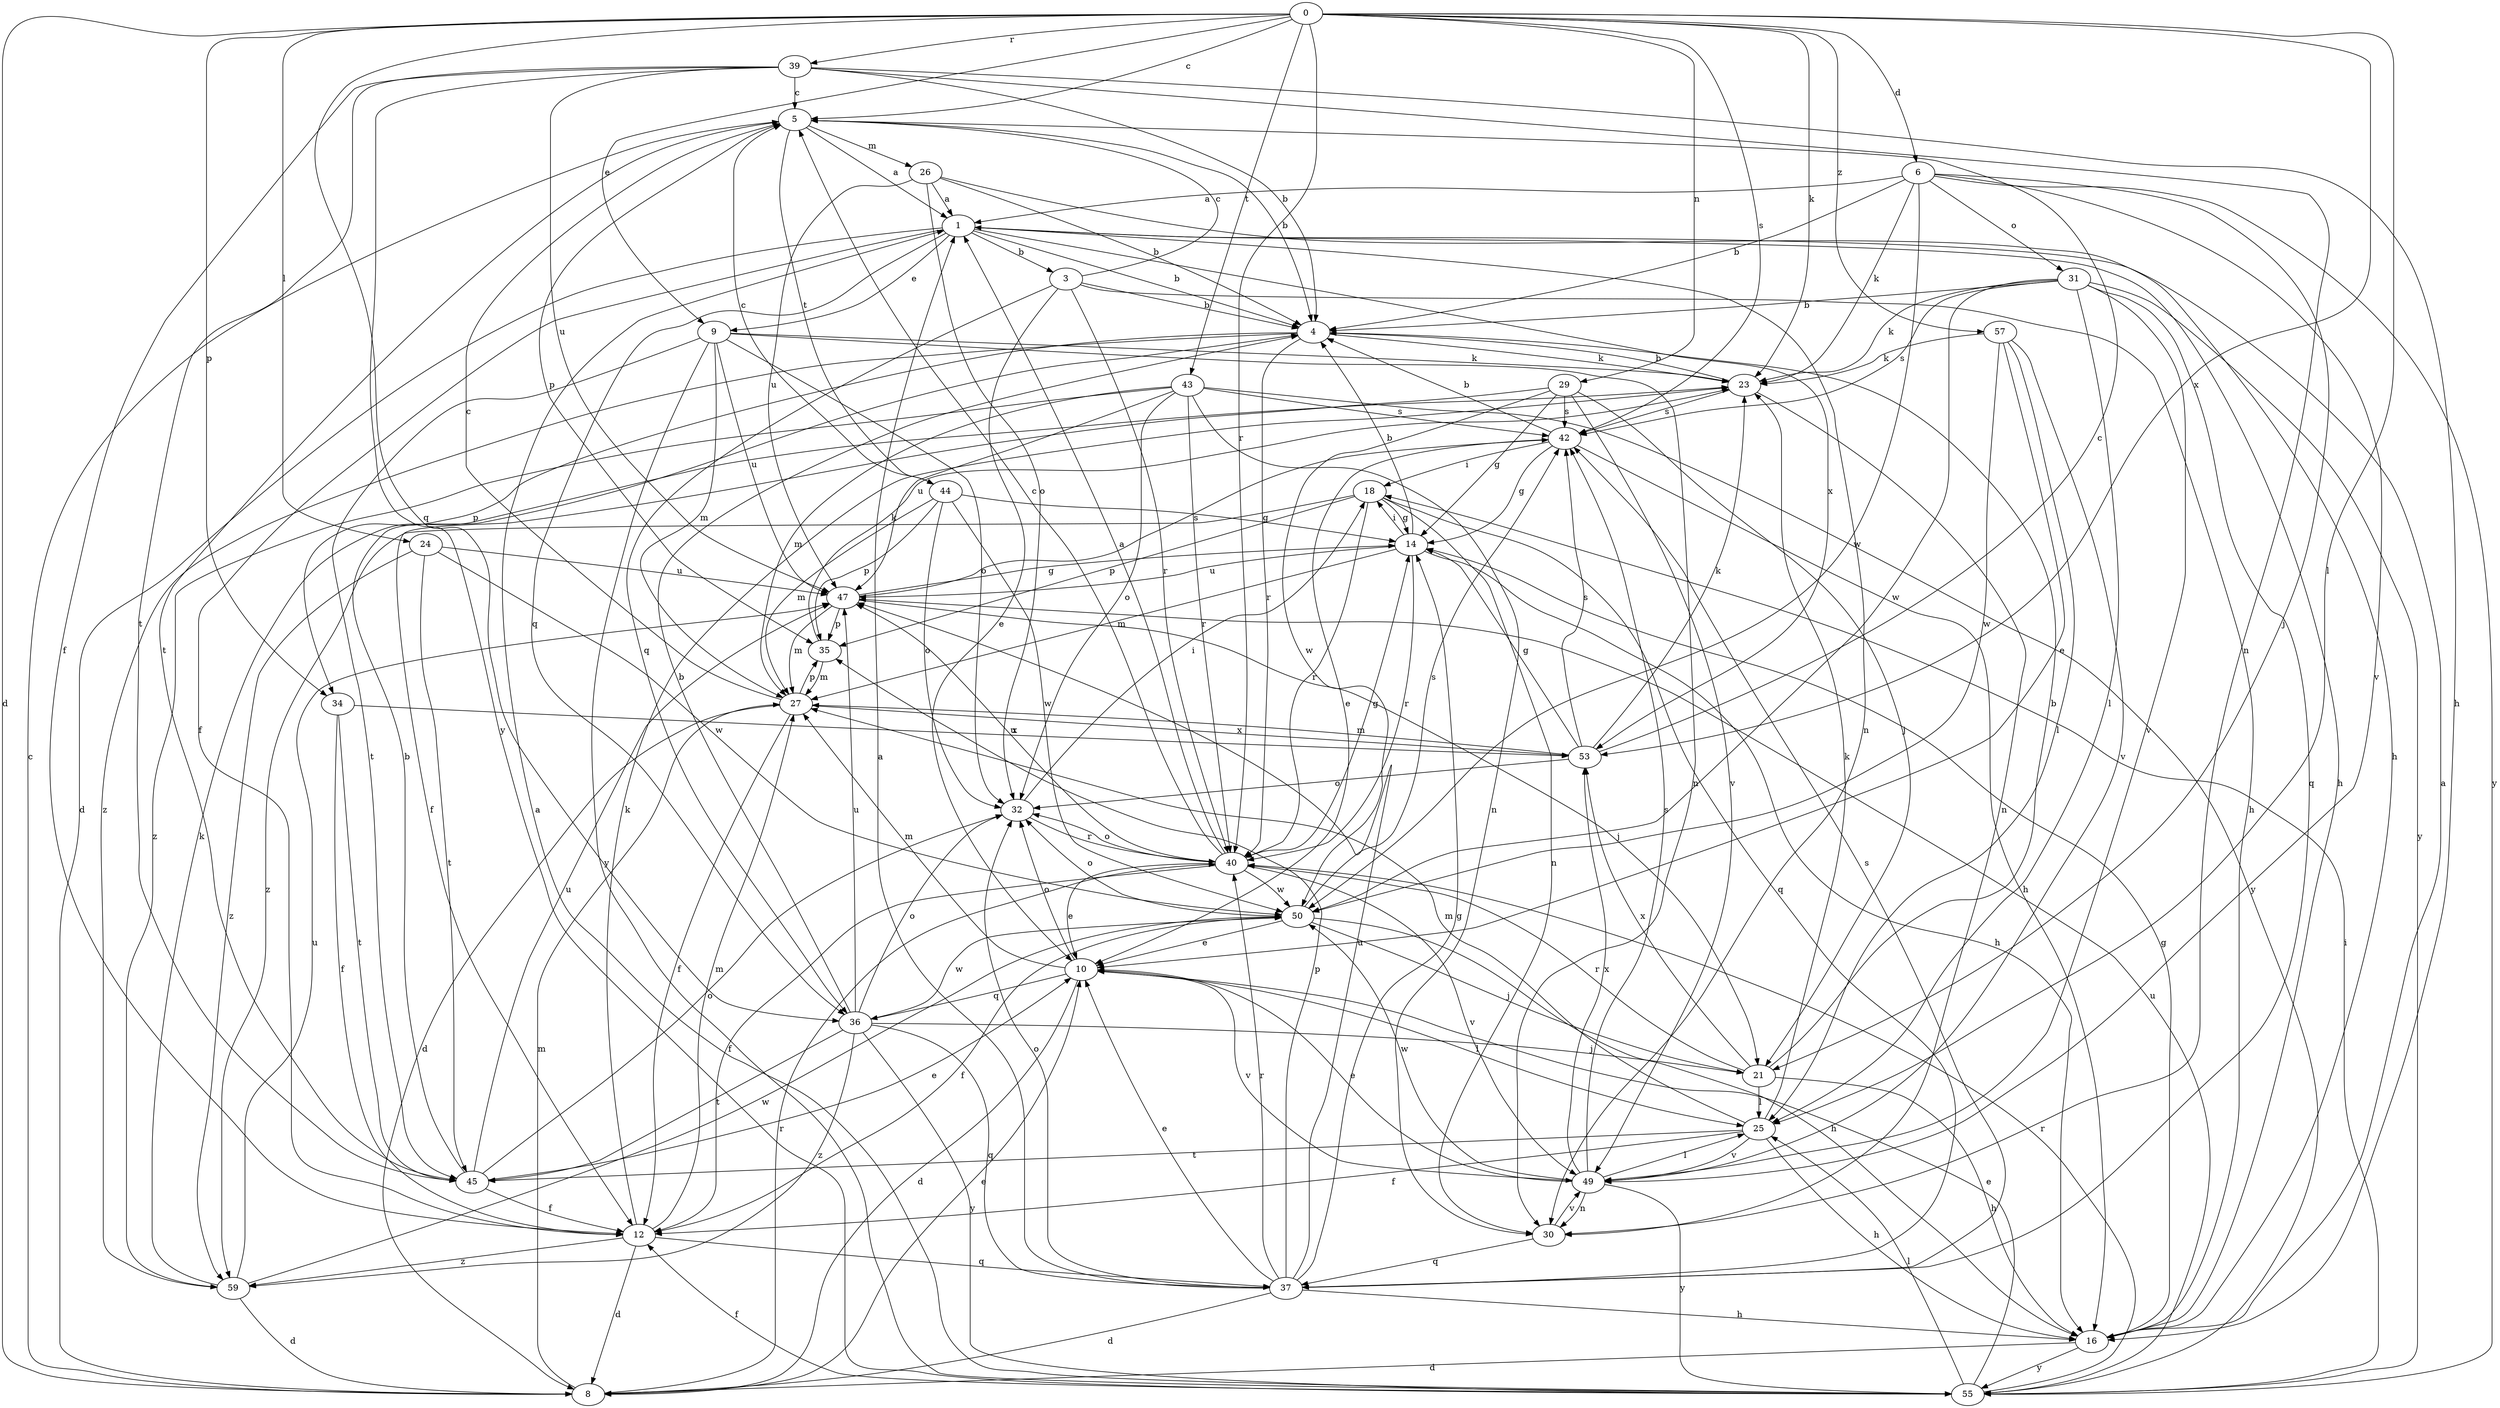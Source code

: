 strict digraph  {
0;
1;
3;
4;
5;
6;
8;
9;
10;
12;
14;
16;
18;
21;
23;
24;
25;
26;
27;
29;
30;
31;
32;
34;
35;
36;
37;
39;
40;
42;
43;
44;
45;
47;
49;
50;
53;
55;
57;
59;
0 -> 5  [label=c];
0 -> 6  [label=d];
0 -> 8  [label=d];
0 -> 9  [label=e];
0 -> 23  [label=k];
0 -> 24  [label=l];
0 -> 25  [label=l];
0 -> 29  [label=n];
0 -> 34  [label=p];
0 -> 36  [label=q];
0 -> 39  [label=r];
0 -> 40  [label=r];
0 -> 42  [label=s];
0 -> 43  [label=t];
0 -> 53  [label=x];
0 -> 57  [label=z];
1 -> 3  [label=b];
1 -> 4  [label=b];
1 -> 8  [label=d];
1 -> 9  [label=e];
1 -> 12  [label=f];
1 -> 16  [label=h];
1 -> 30  [label=n];
1 -> 36  [label=q];
1 -> 53  [label=x];
3 -> 4  [label=b];
3 -> 5  [label=c];
3 -> 10  [label=e];
3 -> 16  [label=h];
3 -> 36  [label=q];
3 -> 40  [label=r];
4 -> 23  [label=k];
4 -> 34  [label=p];
4 -> 40  [label=r];
4 -> 59  [label=z];
5 -> 1  [label=a];
5 -> 4  [label=b];
5 -> 26  [label=m];
5 -> 35  [label=p];
5 -> 44  [label=t];
5 -> 45  [label=t];
6 -> 1  [label=a];
6 -> 4  [label=b];
6 -> 21  [label=j];
6 -> 23  [label=k];
6 -> 31  [label=o];
6 -> 49  [label=v];
6 -> 50  [label=w];
6 -> 55  [label=y];
8 -> 5  [label=c];
8 -> 10  [label=e];
8 -> 27  [label=m];
8 -> 40  [label=r];
9 -> 23  [label=k];
9 -> 27  [label=m];
9 -> 30  [label=n];
9 -> 32  [label=o];
9 -> 45  [label=t];
9 -> 47  [label=u];
9 -> 55  [label=y];
10 -> 8  [label=d];
10 -> 25  [label=l];
10 -> 27  [label=m];
10 -> 32  [label=o];
10 -> 36  [label=q];
10 -> 49  [label=v];
12 -> 8  [label=d];
12 -> 23  [label=k];
12 -> 27  [label=m];
12 -> 37  [label=q];
12 -> 59  [label=z];
14 -> 4  [label=b];
14 -> 16  [label=h];
14 -> 18  [label=i];
14 -> 27  [label=m];
14 -> 40  [label=r];
14 -> 47  [label=u];
16 -> 1  [label=a];
16 -> 8  [label=d];
16 -> 14  [label=g];
16 -> 55  [label=y];
18 -> 14  [label=g];
18 -> 30  [label=n];
18 -> 35  [label=p];
18 -> 37  [label=q];
18 -> 40  [label=r];
18 -> 59  [label=z];
21 -> 4  [label=b];
21 -> 16  [label=h];
21 -> 25  [label=l];
21 -> 40  [label=r];
21 -> 53  [label=x];
23 -> 4  [label=b];
23 -> 30  [label=n];
23 -> 42  [label=s];
24 -> 45  [label=t];
24 -> 47  [label=u];
24 -> 50  [label=w];
24 -> 59  [label=z];
25 -> 12  [label=f];
25 -> 16  [label=h];
25 -> 23  [label=k];
25 -> 27  [label=m];
25 -> 45  [label=t];
25 -> 49  [label=v];
26 -> 1  [label=a];
26 -> 4  [label=b];
26 -> 16  [label=h];
26 -> 32  [label=o];
26 -> 47  [label=u];
27 -> 5  [label=c];
27 -> 8  [label=d];
27 -> 12  [label=f];
27 -> 35  [label=p];
27 -> 53  [label=x];
29 -> 12  [label=f];
29 -> 14  [label=g];
29 -> 21  [label=j];
29 -> 42  [label=s];
29 -> 49  [label=v];
29 -> 50  [label=w];
30 -> 37  [label=q];
30 -> 49  [label=v];
31 -> 4  [label=b];
31 -> 23  [label=k];
31 -> 25  [label=l];
31 -> 37  [label=q];
31 -> 42  [label=s];
31 -> 49  [label=v];
31 -> 50  [label=w];
31 -> 55  [label=y];
32 -> 18  [label=i];
32 -> 40  [label=r];
34 -> 12  [label=f];
34 -> 45  [label=t];
34 -> 53  [label=x];
35 -> 23  [label=k];
35 -> 27  [label=m];
36 -> 4  [label=b];
36 -> 21  [label=j];
36 -> 32  [label=o];
36 -> 37  [label=q];
36 -> 45  [label=t];
36 -> 47  [label=u];
36 -> 50  [label=w];
36 -> 55  [label=y];
36 -> 59  [label=z];
37 -> 1  [label=a];
37 -> 8  [label=d];
37 -> 10  [label=e];
37 -> 14  [label=g];
37 -> 16  [label=h];
37 -> 32  [label=o];
37 -> 35  [label=p];
37 -> 40  [label=r];
37 -> 42  [label=s];
37 -> 47  [label=u];
39 -> 4  [label=b];
39 -> 5  [label=c];
39 -> 12  [label=f];
39 -> 16  [label=h];
39 -> 30  [label=n];
39 -> 45  [label=t];
39 -> 47  [label=u];
39 -> 55  [label=y];
40 -> 1  [label=a];
40 -> 5  [label=c];
40 -> 10  [label=e];
40 -> 12  [label=f];
40 -> 14  [label=g];
40 -> 32  [label=o];
40 -> 47  [label=u];
40 -> 49  [label=v];
40 -> 50  [label=w];
42 -> 4  [label=b];
42 -> 10  [label=e];
42 -> 14  [label=g];
42 -> 16  [label=h];
42 -> 18  [label=i];
43 -> 27  [label=m];
43 -> 30  [label=n];
43 -> 32  [label=o];
43 -> 40  [label=r];
43 -> 42  [label=s];
43 -> 47  [label=u];
43 -> 55  [label=y];
43 -> 59  [label=z];
44 -> 5  [label=c];
44 -> 14  [label=g];
44 -> 27  [label=m];
44 -> 32  [label=o];
44 -> 35  [label=p];
44 -> 50  [label=w];
45 -> 4  [label=b];
45 -> 10  [label=e];
45 -> 12  [label=f];
45 -> 32  [label=o];
45 -> 47  [label=u];
47 -> 14  [label=g];
47 -> 21  [label=j];
47 -> 27  [label=m];
47 -> 35  [label=p];
47 -> 42  [label=s];
49 -> 10  [label=e];
49 -> 25  [label=l];
49 -> 30  [label=n];
49 -> 42  [label=s];
49 -> 50  [label=w];
49 -> 53  [label=x];
49 -> 55  [label=y];
50 -> 10  [label=e];
50 -> 12  [label=f];
50 -> 16  [label=h];
50 -> 21  [label=j];
50 -> 32  [label=o];
50 -> 42  [label=s];
53 -> 5  [label=c];
53 -> 14  [label=g];
53 -> 23  [label=k];
53 -> 27  [label=m];
53 -> 32  [label=o];
53 -> 42  [label=s];
55 -> 1  [label=a];
55 -> 10  [label=e];
55 -> 12  [label=f];
55 -> 18  [label=i];
55 -> 25  [label=l];
55 -> 40  [label=r];
55 -> 47  [label=u];
57 -> 10  [label=e];
57 -> 23  [label=k];
57 -> 25  [label=l];
57 -> 49  [label=v];
57 -> 50  [label=w];
59 -> 8  [label=d];
59 -> 23  [label=k];
59 -> 47  [label=u];
59 -> 50  [label=w];
}
